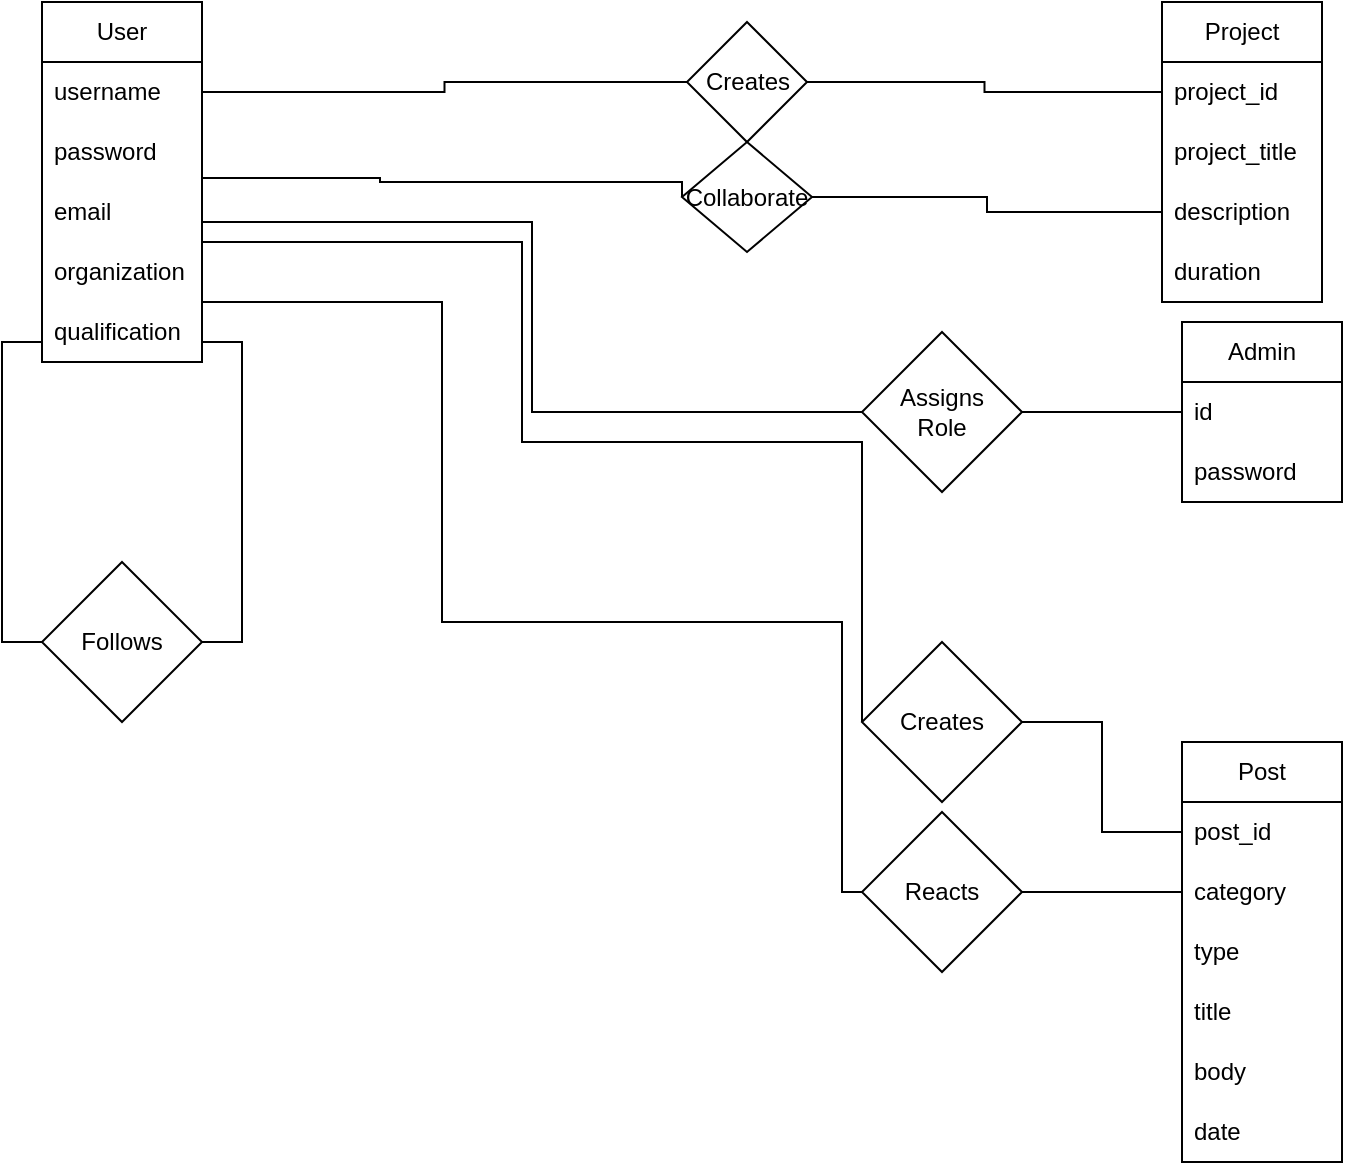 <mxfile version="20.6.2" type="github">
  <diagram id="R2lEEEUBdFMjLlhIrx00" name="Page-1">
    <mxGraphModel dx="1038" dy="583" grid="1" gridSize="10" guides="1" tooltips="1" connect="1" arrows="1" fold="1" page="1" pageScale="1" pageWidth="850" pageHeight="1100" math="0" shadow="0" extFonts="Permanent Marker^https://fonts.googleapis.com/css?family=Permanent+Marker">
      <root>
        <mxCell id="0" />
        <mxCell id="1" parent="0" />
        <mxCell id="AKInlU7RmeM9Gv5LZh1b-44" style="edgeStyle=orthogonalEdgeStyle;rounded=0;orthogonalLoop=1;jettySize=auto;html=1;exitX=1;exitY=0;exitDx=0;exitDy=0;entryX=0;entryY=0.5;entryDx=0;entryDy=0;endArrow=none;endFill=0;" edge="1" parent="1" source="AKInlU7RmeM9Gv5LZh1b-3" target="AKInlU7RmeM9Gv5LZh1b-43">
          <mxGeometry relative="1" as="geometry">
            <Array as="points">
              <mxPoint x="120" y="128" />
              <mxPoint x="209" y="128" />
              <mxPoint x="209" y="130" />
              <mxPoint x="360" y="130" />
            </Array>
          </mxGeometry>
        </mxCell>
        <mxCell id="AKInlU7RmeM9Gv5LZh1b-3" value="User" style="swimlane;fontStyle=0;childLayout=stackLayout;horizontal=1;startSize=30;horizontalStack=0;resizeParent=1;resizeParentMax=0;resizeLast=0;collapsible=1;marginBottom=0;whiteSpace=wrap;html=1;" vertex="1" parent="1">
          <mxGeometry x="40" y="40" width="80" height="180" as="geometry" />
        </mxCell>
        <mxCell id="AKInlU7RmeM9Gv5LZh1b-4" value="username" style="text;strokeColor=none;fillColor=none;align=left;verticalAlign=middle;spacingLeft=4;spacingRight=4;overflow=hidden;points=[[0,0.5],[1,0.5]];portConstraint=eastwest;rotatable=0;whiteSpace=wrap;html=1;" vertex="1" parent="AKInlU7RmeM9Gv5LZh1b-3">
          <mxGeometry y="30" width="80" height="30" as="geometry" />
        </mxCell>
        <mxCell id="AKInlU7RmeM9Gv5LZh1b-5" value="password" style="text;strokeColor=none;fillColor=none;align=left;verticalAlign=middle;spacingLeft=4;spacingRight=4;overflow=hidden;points=[[0,0.5],[1,0.5]];portConstraint=eastwest;rotatable=0;whiteSpace=wrap;html=1;" vertex="1" parent="AKInlU7RmeM9Gv5LZh1b-3">
          <mxGeometry y="60" width="80" height="30" as="geometry" />
        </mxCell>
        <mxCell id="AKInlU7RmeM9Gv5LZh1b-6" value="email" style="text;strokeColor=none;fillColor=none;align=left;verticalAlign=middle;spacingLeft=4;spacingRight=4;overflow=hidden;points=[[0,0.5],[1,0.5]];portConstraint=eastwest;rotatable=0;whiteSpace=wrap;html=1;" vertex="1" parent="AKInlU7RmeM9Gv5LZh1b-3">
          <mxGeometry y="90" width="80" height="30" as="geometry" />
        </mxCell>
        <mxCell id="AKInlU7RmeM9Gv5LZh1b-7" value="organization" style="text;strokeColor=none;fillColor=none;align=left;verticalAlign=middle;spacingLeft=4;spacingRight=4;overflow=hidden;points=[[0,0.5],[1,0.5]];portConstraint=eastwest;rotatable=0;whiteSpace=wrap;html=1;" vertex="1" parent="AKInlU7RmeM9Gv5LZh1b-3">
          <mxGeometry y="120" width="80" height="30" as="geometry" />
        </mxCell>
        <mxCell id="AKInlU7RmeM9Gv5LZh1b-8" value="qualification" style="text;strokeColor=none;fillColor=none;align=left;verticalAlign=middle;spacingLeft=4;spacingRight=4;overflow=hidden;points=[[0,0.5],[1,0.5]];portConstraint=eastwest;rotatable=0;whiteSpace=wrap;html=1;" vertex="1" parent="AKInlU7RmeM9Gv5LZh1b-3">
          <mxGeometry y="150" width="80" height="30" as="geometry" />
        </mxCell>
        <mxCell id="AKInlU7RmeM9Gv5LZh1b-10" value="Admin" style="swimlane;fontStyle=0;childLayout=stackLayout;horizontal=1;startSize=30;horizontalStack=0;resizeParent=1;resizeParentMax=0;resizeLast=0;collapsible=1;marginBottom=0;whiteSpace=wrap;html=1;" vertex="1" parent="1">
          <mxGeometry x="610" y="200" width="80" height="90" as="geometry" />
        </mxCell>
        <mxCell id="AKInlU7RmeM9Gv5LZh1b-11" value="id" style="text;strokeColor=none;fillColor=none;align=left;verticalAlign=middle;spacingLeft=4;spacingRight=4;overflow=hidden;points=[[0,0.5],[1,0.5]];portConstraint=eastwest;rotatable=0;whiteSpace=wrap;html=1;" vertex="1" parent="AKInlU7RmeM9Gv5LZh1b-10">
          <mxGeometry y="30" width="80" height="30" as="geometry" />
        </mxCell>
        <mxCell id="AKInlU7RmeM9Gv5LZh1b-12" value="password" style="text;strokeColor=none;fillColor=none;align=left;verticalAlign=middle;spacingLeft=4;spacingRight=4;overflow=hidden;points=[[0,0.5],[1,0.5]];portConstraint=eastwest;rotatable=0;whiteSpace=wrap;html=1;" vertex="1" parent="AKInlU7RmeM9Gv5LZh1b-10">
          <mxGeometry y="60" width="80" height="30" as="geometry" />
        </mxCell>
        <mxCell id="AKInlU7RmeM9Gv5LZh1b-14" value="Post" style="swimlane;fontStyle=0;childLayout=stackLayout;horizontal=1;startSize=30;horizontalStack=0;resizeParent=1;resizeParentMax=0;resizeLast=0;collapsible=1;marginBottom=0;whiteSpace=wrap;html=1;" vertex="1" parent="1">
          <mxGeometry x="610" y="410" width="80" height="210" as="geometry" />
        </mxCell>
        <mxCell id="AKInlU7RmeM9Gv5LZh1b-15" value="post_id" style="text;strokeColor=none;fillColor=none;align=left;verticalAlign=middle;spacingLeft=4;spacingRight=4;overflow=hidden;points=[[0,0.5],[1,0.5]];portConstraint=eastwest;rotatable=0;whiteSpace=wrap;html=1;" vertex="1" parent="AKInlU7RmeM9Gv5LZh1b-14">
          <mxGeometry y="30" width="80" height="30" as="geometry" />
        </mxCell>
        <mxCell id="AKInlU7RmeM9Gv5LZh1b-16" value="category" style="text;strokeColor=none;fillColor=none;align=left;verticalAlign=middle;spacingLeft=4;spacingRight=4;overflow=hidden;points=[[0,0.5],[1,0.5]];portConstraint=eastwest;rotatable=0;whiteSpace=wrap;html=1;" vertex="1" parent="AKInlU7RmeM9Gv5LZh1b-14">
          <mxGeometry y="60" width="80" height="30" as="geometry" />
        </mxCell>
        <mxCell id="AKInlU7RmeM9Gv5LZh1b-17" value="type" style="text;strokeColor=none;fillColor=none;align=left;verticalAlign=middle;spacingLeft=4;spacingRight=4;overflow=hidden;points=[[0,0.5],[1,0.5]];portConstraint=eastwest;rotatable=0;whiteSpace=wrap;html=1;" vertex="1" parent="AKInlU7RmeM9Gv5LZh1b-14">
          <mxGeometry y="90" width="80" height="30" as="geometry" />
        </mxCell>
        <mxCell id="AKInlU7RmeM9Gv5LZh1b-18" value="title" style="text;strokeColor=none;fillColor=none;align=left;verticalAlign=middle;spacingLeft=4;spacingRight=4;overflow=hidden;points=[[0,0.5],[1,0.5]];portConstraint=eastwest;rotatable=0;whiteSpace=wrap;html=1;" vertex="1" parent="AKInlU7RmeM9Gv5LZh1b-14">
          <mxGeometry y="120" width="80" height="30" as="geometry" />
        </mxCell>
        <mxCell id="AKInlU7RmeM9Gv5LZh1b-19" value="body&lt;span style=&quot;color: rgba(0, 0, 0, 0); font-family: monospace; font-size: 0px;&quot;&gt;%3CmxGraphModel%3E%3Croot%3E%3CmxCell%20id%3D%220%22%2F%3E%3CmxCell%20id%3D%221%22%20parent%3D%220%22%2F%3E%3CmxCell%20id%3D%222%22%20value%3D%22type%22%20style%3D%22text%3BstrokeColor%3Dnone%3BfillColor%3Dnone%3Balign%3Dleft%3BverticalAlign%3Dmiddle%3BspacingLeft%3D4%3BspacingRight%3D4%3Boverflow%3Dhidden%3Bpoints%3D%5B%5B0%2C0.5%5D%2C%5B1%2C0.5%5D%5D%3BportConstraint%3Deastwest%3Brotatable%3D0%3BwhiteSpace%3Dwrap%3Bhtml%3D1%3B%22%20vertex%3D%221%22%20parent%3D%221%22%3E%3CmxGeometry%20x%3D%22280%22%20y%3D%22450%22%20width%3D%22140%22%20height%3D%2230%22%20as%3D%22geometry%22%2F%3E%3C%2FmxCell%3E%3C%2Froot%3E%3C%2FmxGraphModel%3E&lt;/span&gt;" style="text;strokeColor=none;fillColor=none;align=left;verticalAlign=middle;spacingLeft=4;spacingRight=4;overflow=hidden;points=[[0,0.5],[1,0.5]];portConstraint=eastwest;rotatable=0;whiteSpace=wrap;html=1;" vertex="1" parent="AKInlU7RmeM9Gv5LZh1b-14">
          <mxGeometry y="150" width="80" height="30" as="geometry" />
        </mxCell>
        <mxCell id="AKInlU7RmeM9Gv5LZh1b-20" value="date" style="text;strokeColor=none;fillColor=none;align=left;verticalAlign=middle;spacingLeft=4;spacingRight=4;overflow=hidden;points=[[0,0.5],[1,0.5]];portConstraint=eastwest;rotatable=0;whiteSpace=wrap;html=1;" vertex="1" parent="AKInlU7RmeM9Gv5LZh1b-14">
          <mxGeometry y="180" width="80" height="30" as="geometry" />
        </mxCell>
        <mxCell id="AKInlU7RmeM9Gv5LZh1b-25" style="edgeStyle=orthogonalEdgeStyle;rounded=0;orthogonalLoop=1;jettySize=auto;html=1;exitX=1;exitY=0.5;exitDx=0;exitDy=0;entryX=0;entryY=0.5;entryDx=0;entryDy=0;endArrow=none;endFill=0;" edge="1" parent="1" source="AKInlU7RmeM9Gv5LZh1b-21" target="AKInlU7RmeM9Gv5LZh1b-11">
          <mxGeometry relative="1" as="geometry" />
        </mxCell>
        <mxCell id="AKInlU7RmeM9Gv5LZh1b-21" value="Assigns&lt;br&gt;Role" style="rhombus;whiteSpace=wrap;html=1;" vertex="1" parent="1">
          <mxGeometry x="450" y="205" width="80" height="80" as="geometry" />
        </mxCell>
        <mxCell id="AKInlU7RmeM9Gv5LZh1b-24" style="edgeStyle=orthogonalEdgeStyle;rounded=0;orthogonalLoop=1;jettySize=auto;html=1;exitX=1;exitY=0.5;exitDx=0;exitDy=0;entryX=0;entryY=0.5;entryDx=0;entryDy=0;endArrow=none;endFill=0;" edge="1" parent="1" source="AKInlU7RmeM9Gv5LZh1b-5" target="AKInlU7RmeM9Gv5LZh1b-21">
          <mxGeometry relative="1" as="geometry">
            <Array as="points">
              <mxPoint x="120" y="150" />
              <mxPoint x="285" y="150" />
              <mxPoint x="285" y="245" />
            </Array>
          </mxGeometry>
        </mxCell>
        <mxCell id="AKInlU7RmeM9Gv5LZh1b-27" style="edgeStyle=orthogonalEdgeStyle;rounded=0;orthogonalLoop=1;jettySize=auto;html=1;exitX=0;exitY=0.5;exitDx=0;exitDy=0;entryX=1;entryY=0.5;entryDx=0;entryDy=0;endArrow=none;endFill=0;" edge="1" parent="1" source="AKInlU7RmeM9Gv5LZh1b-26" target="AKInlU7RmeM9Gv5LZh1b-7">
          <mxGeometry relative="1" as="geometry">
            <Array as="points">
              <mxPoint x="280" y="260" />
              <mxPoint x="280" y="160" />
              <mxPoint x="120" y="160" />
            </Array>
          </mxGeometry>
        </mxCell>
        <mxCell id="AKInlU7RmeM9Gv5LZh1b-28" style="edgeStyle=orthogonalEdgeStyle;rounded=0;orthogonalLoop=1;jettySize=auto;html=1;endArrow=none;endFill=0;" edge="1" parent="1" source="AKInlU7RmeM9Gv5LZh1b-26" target="AKInlU7RmeM9Gv5LZh1b-15">
          <mxGeometry relative="1" as="geometry" />
        </mxCell>
        <mxCell id="AKInlU7RmeM9Gv5LZh1b-26" value="Creates" style="rhombus;whiteSpace=wrap;html=1;" vertex="1" parent="1">
          <mxGeometry x="450" y="360" width="80" height="80" as="geometry" />
        </mxCell>
        <mxCell id="AKInlU7RmeM9Gv5LZh1b-31" style="edgeStyle=orthogonalEdgeStyle;rounded=0;orthogonalLoop=1;jettySize=auto;html=1;exitX=1;exitY=0.5;exitDx=0;exitDy=0;endArrow=none;endFill=0;" edge="1" parent="1" source="AKInlU7RmeM9Gv5LZh1b-29" target="AKInlU7RmeM9Gv5LZh1b-16">
          <mxGeometry relative="1" as="geometry" />
        </mxCell>
        <mxCell id="AKInlU7RmeM9Gv5LZh1b-29" value="Reacts" style="rhombus;whiteSpace=wrap;html=1;" vertex="1" parent="1">
          <mxGeometry x="450" y="445" width="80" height="80" as="geometry" />
        </mxCell>
        <mxCell id="AKInlU7RmeM9Gv5LZh1b-30" style="edgeStyle=orthogonalEdgeStyle;rounded=0;orthogonalLoop=1;jettySize=auto;html=1;exitX=1;exitY=0.5;exitDx=0;exitDy=0;entryX=0;entryY=0.5;entryDx=0;entryDy=0;endArrow=none;endFill=0;" edge="1" parent="1" source="AKInlU7RmeM9Gv5LZh1b-8" target="AKInlU7RmeM9Gv5LZh1b-29">
          <mxGeometry relative="1" as="geometry">
            <Array as="points">
              <mxPoint x="120" y="190" />
              <mxPoint x="240" y="190" />
              <mxPoint x="240" y="350" />
              <mxPoint x="440" y="350" />
            </Array>
          </mxGeometry>
        </mxCell>
        <mxCell id="AKInlU7RmeM9Gv5LZh1b-32" value="Follows" style="rhombus;whiteSpace=wrap;html=1;" vertex="1" parent="1">
          <mxGeometry x="40" y="320" width="80" height="80" as="geometry" />
        </mxCell>
        <mxCell id="AKInlU7RmeM9Gv5LZh1b-33" style="edgeStyle=orthogonalEdgeStyle;rounded=0;orthogonalLoop=1;jettySize=auto;html=1;exitX=0;exitY=0.5;exitDx=0;exitDy=0;entryX=0;entryY=0.5;entryDx=0;entryDy=0;endArrow=none;endFill=0;" edge="1" parent="1" source="AKInlU7RmeM9Gv5LZh1b-8" target="AKInlU7RmeM9Gv5LZh1b-32">
          <mxGeometry relative="1" as="geometry">
            <Array as="points">
              <mxPoint x="40" y="210" />
              <mxPoint x="20" y="210" />
              <mxPoint x="20" y="360" />
            </Array>
          </mxGeometry>
        </mxCell>
        <mxCell id="AKInlU7RmeM9Gv5LZh1b-34" style="edgeStyle=orthogonalEdgeStyle;rounded=0;orthogonalLoop=1;jettySize=auto;html=1;exitX=1;exitY=0.5;exitDx=0;exitDy=0;entryX=1;entryY=0.5;entryDx=0;entryDy=0;endArrow=none;endFill=0;" edge="1" parent="1" source="AKInlU7RmeM9Gv5LZh1b-6" target="AKInlU7RmeM9Gv5LZh1b-32">
          <mxGeometry relative="1" as="geometry">
            <Array as="points">
              <mxPoint x="120" y="210" />
              <mxPoint x="140" y="210" />
              <mxPoint x="140" y="360" />
            </Array>
          </mxGeometry>
        </mxCell>
        <mxCell id="AKInlU7RmeM9Gv5LZh1b-35" value="Project" style="swimlane;fontStyle=0;childLayout=stackLayout;horizontal=1;startSize=30;horizontalStack=0;resizeParent=1;resizeParentMax=0;resizeLast=0;collapsible=1;marginBottom=0;whiteSpace=wrap;html=1;" vertex="1" parent="1">
          <mxGeometry x="600" y="40" width="80" height="150" as="geometry" />
        </mxCell>
        <mxCell id="AKInlU7RmeM9Gv5LZh1b-36" value="project_id" style="text;strokeColor=none;fillColor=none;align=left;verticalAlign=middle;spacingLeft=4;spacingRight=4;overflow=hidden;points=[[0,0.5],[1,0.5]];portConstraint=eastwest;rotatable=0;whiteSpace=wrap;html=1;" vertex="1" parent="AKInlU7RmeM9Gv5LZh1b-35">
          <mxGeometry y="30" width="80" height="30" as="geometry" />
        </mxCell>
        <mxCell id="AKInlU7RmeM9Gv5LZh1b-37" value="project_title" style="text;strokeColor=none;fillColor=none;align=left;verticalAlign=middle;spacingLeft=4;spacingRight=4;overflow=hidden;points=[[0,0.5],[1,0.5]];portConstraint=eastwest;rotatable=0;whiteSpace=wrap;html=1;" vertex="1" parent="AKInlU7RmeM9Gv5LZh1b-35">
          <mxGeometry y="60" width="80" height="30" as="geometry" />
        </mxCell>
        <mxCell id="AKInlU7RmeM9Gv5LZh1b-38" value="description" style="text;strokeColor=none;fillColor=none;align=left;verticalAlign=middle;spacingLeft=4;spacingRight=4;overflow=hidden;points=[[0,0.5],[1,0.5]];portConstraint=eastwest;rotatable=0;whiteSpace=wrap;html=1;" vertex="1" parent="AKInlU7RmeM9Gv5LZh1b-35">
          <mxGeometry y="90" width="80" height="30" as="geometry" />
        </mxCell>
        <mxCell id="AKInlU7RmeM9Gv5LZh1b-39" value="duration" style="text;strokeColor=none;fillColor=none;align=left;verticalAlign=middle;spacingLeft=4;spacingRight=4;overflow=hidden;points=[[0,0.5],[1,0.5]];portConstraint=eastwest;rotatable=0;whiteSpace=wrap;html=1;" vertex="1" parent="AKInlU7RmeM9Gv5LZh1b-35">
          <mxGeometry y="120" width="80" height="30" as="geometry" />
        </mxCell>
        <mxCell id="AKInlU7RmeM9Gv5LZh1b-41" style="edgeStyle=orthogonalEdgeStyle;rounded=0;orthogonalLoop=1;jettySize=auto;html=1;exitX=1;exitY=0.5;exitDx=0;exitDy=0;endArrow=none;endFill=0;" edge="1" parent="1" source="AKInlU7RmeM9Gv5LZh1b-40" target="AKInlU7RmeM9Gv5LZh1b-36">
          <mxGeometry relative="1" as="geometry" />
        </mxCell>
        <mxCell id="AKInlU7RmeM9Gv5LZh1b-40" value="Creates" style="rhombus;whiteSpace=wrap;html=1;" vertex="1" parent="1">
          <mxGeometry x="362.5" y="50" width="60" height="60" as="geometry" />
        </mxCell>
        <mxCell id="AKInlU7RmeM9Gv5LZh1b-42" style="edgeStyle=orthogonalEdgeStyle;rounded=0;orthogonalLoop=1;jettySize=auto;html=1;exitX=1;exitY=0.5;exitDx=0;exitDy=0;endArrow=none;endFill=0;" edge="1" parent="1" source="AKInlU7RmeM9Gv5LZh1b-4" target="AKInlU7RmeM9Gv5LZh1b-40">
          <mxGeometry relative="1" as="geometry" />
        </mxCell>
        <mxCell id="AKInlU7RmeM9Gv5LZh1b-45" style="edgeStyle=orthogonalEdgeStyle;rounded=0;orthogonalLoop=1;jettySize=auto;html=1;exitX=1;exitY=0.5;exitDx=0;exitDy=0;endArrow=none;endFill=0;" edge="1" parent="1" source="AKInlU7RmeM9Gv5LZh1b-43" target="AKInlU7RmeM9Gv5LZh1b-38">
          <mxGeometry relative="1" as="geometry" />
        </mxCell>
        <mxCell id="AKInlU7RmeM9Gv5LZh1b-43" value="Collaborate" style="rhombus;whiteSpace=wrap;html=1;" vertex="1" parent="1">
          <mxGeometry x="360" y="110" width="65" height="55" as="geometry" />
        </mxCell>
      </root>
    </mxGraphModel>
  </diagram>
</mxfile>
